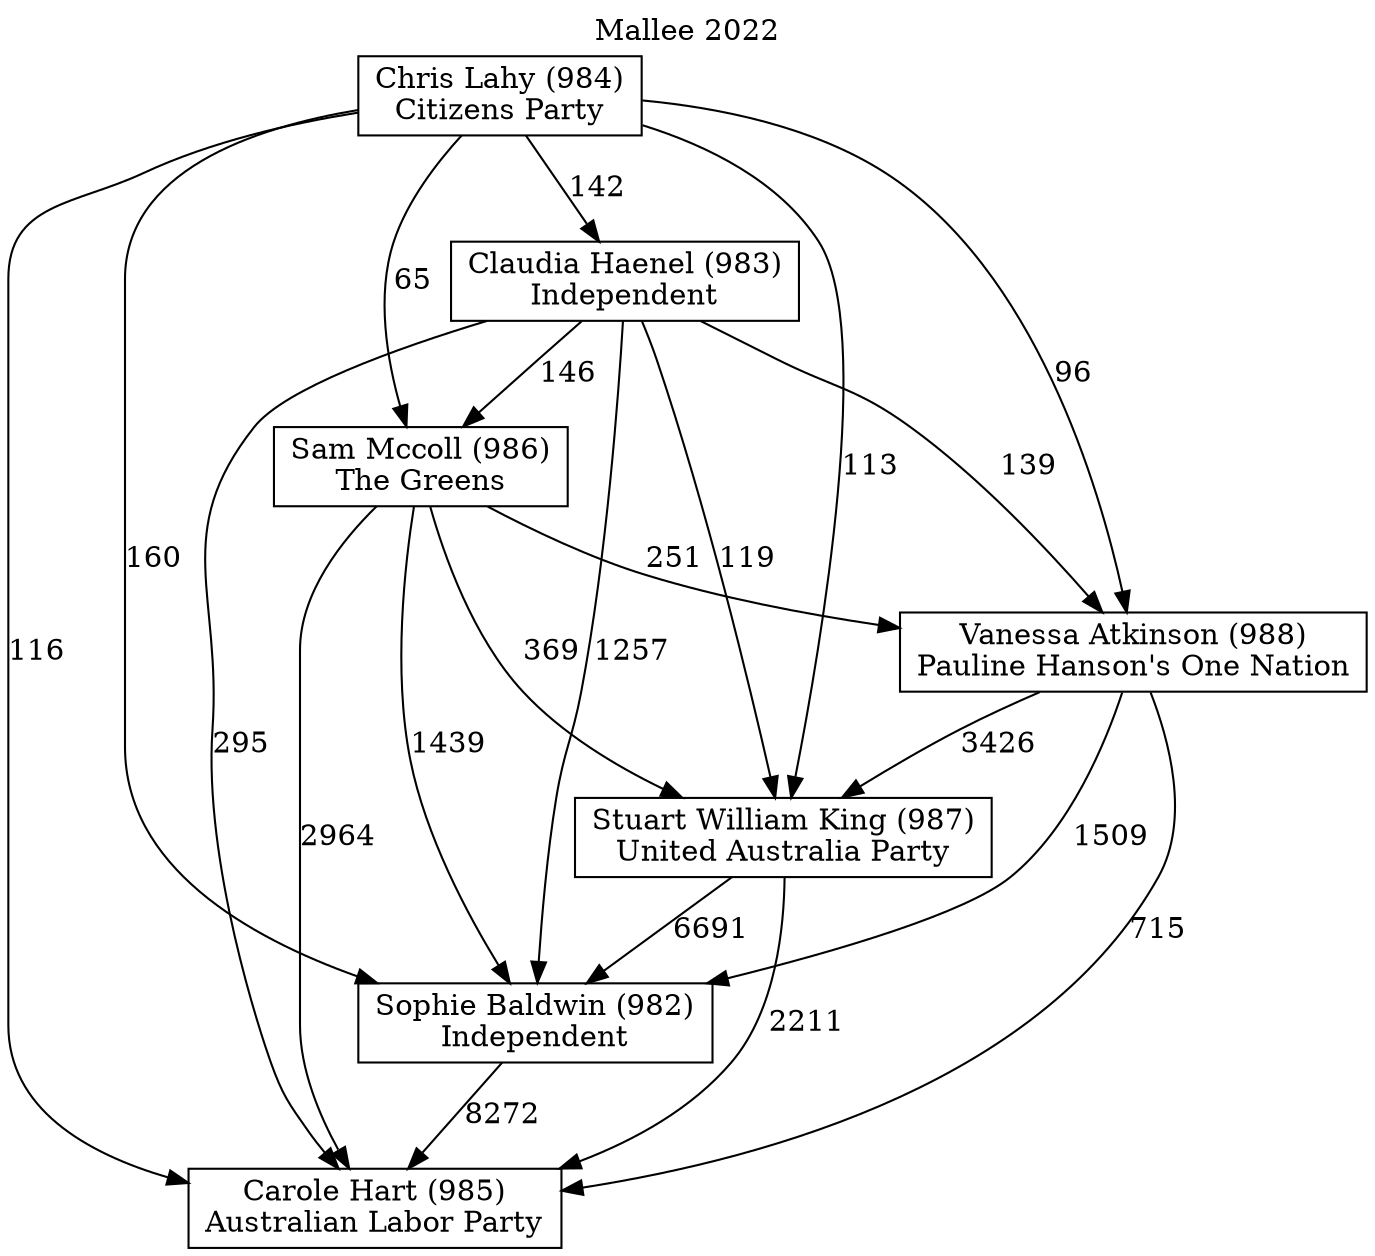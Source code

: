 // House preference flow
digraph "Carole Hart (985)_Mallee_2022" {
	graph [label="Mallee 2022" labelloc=t mclimit=10]
	node [shape=box]
	"Carole Hart (985)" [label="Carole Hart (985)
Australian Labor Party"]
	"Sophie Baldwin (982)" [label="Sophie Baldwin (982)
Independent"]
	"Stuart William King (987)" [label="Stuart William King (987)
United Australia Party"]
	"Vanessa Atkinson (988)" [label="Vanessa Atkinson (988)
Pauline Hanson's One Nation"]
	"Sam Mccoll (986)" [label="Sam Mccoll (986)
The Greens"]
	"Claudia Haenel (983)" [label="Claudia Haenel (983)
Independent"]
	"Chris Lahy (984)" [label="Chris Lahy (984)
Citizens Party"]
	"Sophie Baldwin (982)" -> "Carole Hart (985)" [label=8272]
	"Stuart William King (987)" -> "Sophie Baldwin (982)" [label=6691]
	"Vanessa Atkinson (988)" -> "Stuart William King (987)" [label=3426]
	"Sam Mccoll (986)" -> "Vanessa Atkinson (988)" [label=251]
	"Claudia Haenel (983)" -> "Sam Mccoll (986)" [label=146]
	"Chris Lahy (984)" -> "Claudia Haenel (983)" [label=142]
	"Stuart William King (987)" -> "Carole Hart (985)" [label=2211]
	"Vanessa Atkinson (988)" -> "Carole Hart (985)" [label=715]
	"Sam Mccoll (986)" -> "Carole Hart (985)" [label=2964]
	"Claudia Haenel (983)" -> "Carole Hart (985)" [label=295]
	"Chris Lahy (984)" -> "Carole Hart (985)" [label=116]
	"Chris Lahy (984)" -> "Sam Mccoll (986)" [label=65]
	"Claudia Haenel (983)" -> "Vanessa Atkinson (988)" [label=139]
	"Chris Lahy (984)" -> "Vanessa Atkinson (988)" [label=96]
	"Sam Mccoll (986)" -> "Stuart William King (987)" [label=369]
	"Claudia Haenel (983)" -> "Stuart William King (987)" [label=119]
	"Chris Lahy (984)" -> "Stuart William King (987)" [label=113]
	"Vanessa Atkinson (988)" -> "Sophie Baldwin (982)" [label=1509]
	"Sam Mccoll (986)" -> "Sophie Baldwin (982)" [label=1439]
	"Claudia Haenel (983)" -> "Sophie Baldwin (982)" [label=1257]
	"Chris Lahy (984)" -> "Sophie Baldwin (982)" [label=160]
}
